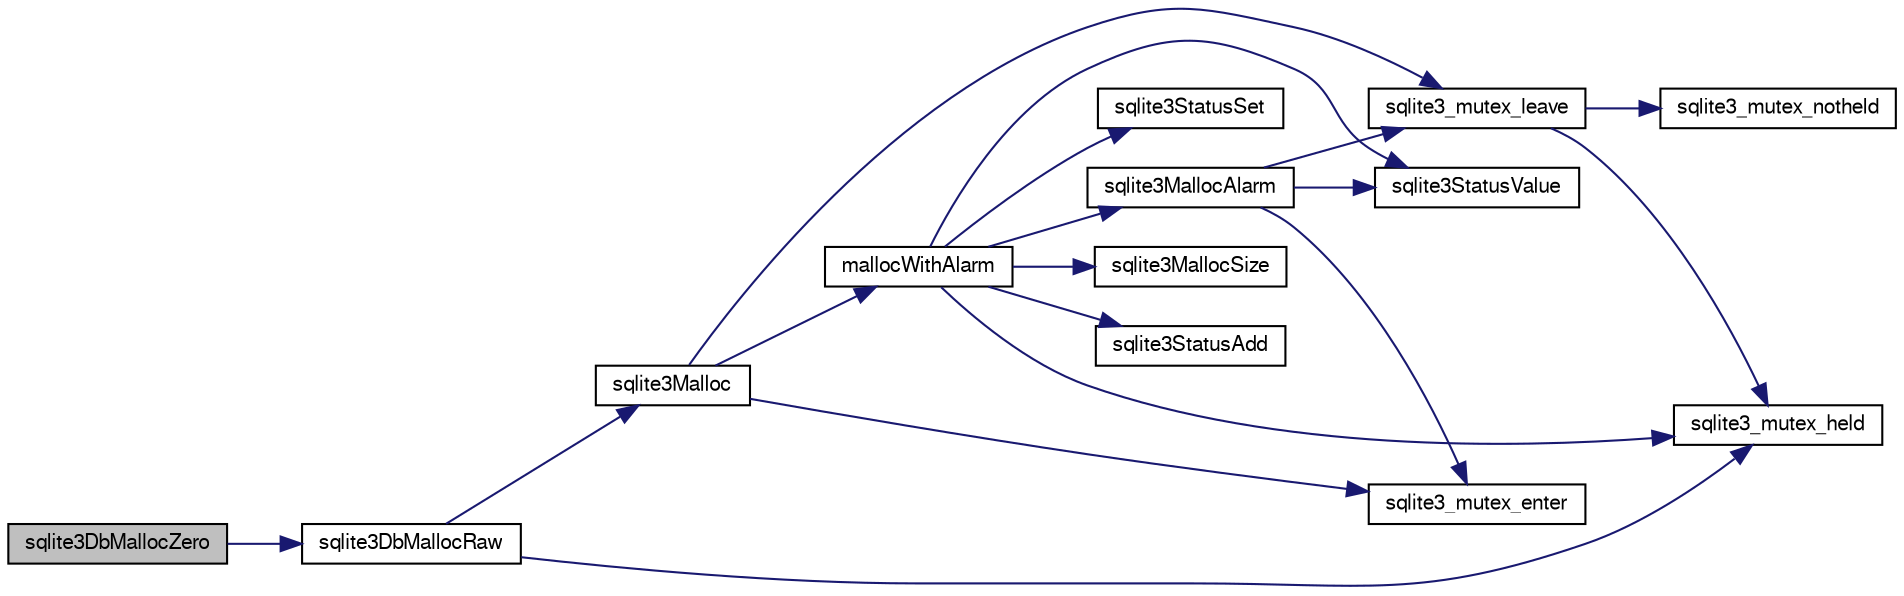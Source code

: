 digraph "sqlite3DbMallocZero"
{
  edge [fontname="FreeSans",fontsize="10",labelfontname="FreeSans",labelfontsize="10"];
  node [fontname="FreeSans",fontsize="10",shape=record];
  rankdir="LR";
  Node488409 [label="sqlite3DbMallocZero",height=0.2,width=0.4,color="black", fillcolor="grey75", style="filled", fontcolor="black"];
  Node488409 -> Node488410 [color="midnightblue",fontsize="10",style="solid",fontname="FreeSans"];
  Node488410 [label="sqlite3DbMallocRaw",height=0.2,width=0.4,color="black", fillcolor="white", style="filled",URL="$sqlite3_8c.html#abbe8be0cf7175e11ddc3e2218fad924e"];
  Node488410 -> Node488411 [color="midnightblue",fontsize="10",style="solid",fontname="FreeSans"];
  Node488411 [label="sqlite3_mutex_held",height=0.2,width=0.4,color="black", fillcolor="white", style="filled",URL="$sqlite3_8c.html#acf77da68932b6bc163c5e68547ecc3e7"];
  Node488410 -> Node488412 [color="midnightblue",fontsize="10",style="solid",fontname="FreeSans"];
  Node488412 [label="sqlite3Malloc",height=0.2,width=0.4,color="black", fillcolor="white", style="filled",URL="$sqlite3_8c.html#a361a2eaa846b1885f123abe46f5d8b2b"];
  Node488412 -> Node488413 [color="midnightblue",fontsize="10",style="solid",fontname="FreeSans"];
  Node488413 [label="sqlite3_mutex_enter",height=0.2,width=0.4,color="black", fillcolor="white", style="filled",URL="$sqlite3_8c.html#a1c12cde690bd89f104de5cbad12a6bf5"];
  Node488412 -> Node488414 [color="midnightblue",fontsize="10",style="solid",fontname="FreeSans"];
  Node488414 [label="mallocWithAlarm",height=0.2,width=0.4,color="black", fillcolor="white", style="filled",URL="$sqlite3_8c.html#ab070d5cf8e48ec8a6a43cf025d48598b"];
  Node488414 -> Node488411 [color="midnightblue",fontsize="10",style="solid",fontname="FreeSans"];
  Node488414 -> Node488415 [color="midnightblue",fontsize="10",style="solid",fontname="FreeSans"];
  Node488415 [label="sqlite3StatusSet",height=0.2,width=0.4,color="black", fillcolor="white", style="filled",URL="$sqlite3_8c.html#afec7586c01fcb5ea17dc9d7725a589d9"];
  Node488414 -> Node488416 [color="midnightblue",fontsize="10",style="solid",fontname="FreeSans"];
  Node488416 [label="sqlite3StatusValue",height=0.2,width=0.4,color="black", fillcolor="white", style="filled",URL="$sqlite3_8c.html#a30b8ac296c6e200c1fa57708d52c6ef6"];
  Node488414 -> Node488417 [color="midnightblue",fontsize="10",style="solid",fontname="FreeSans"];
  Node488417 [label="sqlite3MallocAlarm",height=0.2,width=0.4,color="black", fillcolor="white", style="filled",URL="$sqlite3_8c.html#ada66988e8471d1198f3219c062377508"];
  Node488417 -> Node488416 [color="midnightblue",fontsize="10",style="solid",fontname="FreeSans"];
  Node488417 -> Node488418 [color="midnightblue",fontsize="10",style="solid",fontname="FreeSans"];
  Node488418 [label="sqlite3_mutex_leave",height=0.2,width=0.4,color="black", fillcolor="white", style="filled",URL="$sqlite3_8c.html#a5838d235601dbd3c1fa993555c6bcc93"];
  Node488418 -> Node488411 [color="midnightblue",fontsize="10",style="solid",fontname="FreeSans"];
  Node488418 -> Node488419 [color="midnightblue",fontsize="10",style="solid",fontname="FreeSans"];
  Node488419 [label="sqlite3_mutex_notheld",height=0.2,width=0.4,color="black", fillcolor="white", style="filled",URL="$sqlite3_8c.html#a83967c837c1c000d3b5adcfaa688f5dc"];
  Node488417 -> Node488413 [color="midnightblue",fontsize="10",style="solid",fontname="FreeSans"];
  Node488414 -> Node488420 [color="midnightblue",fontsize="10",style="solid",fontname="FreeSans"];
  Node488420 [label="sqlite3MallocSize",height=0.2,width=0.4,color="black", fillcolor="white", style="filled",URL="$sqlite3_8c.html#acf5d2a5f35270bafb050bd2def576955"];
  Node488414 -> Node488421 [color="midnightblue",fontsize="10",style="solid",fontname="FreeSans"];
  Node488421 [label="sqlite3StatusAdd",height=0.2,width=0.4,color="black", fillcolor="white", style="filled",URL="$sqlite3_8c.html#afa029f93586aeab4cc85360905dae9cd"];
  Node488412 -> Node488418 [color="midnightblue",fontsize="10",style="solid",fontname="FreeSans"];
}

